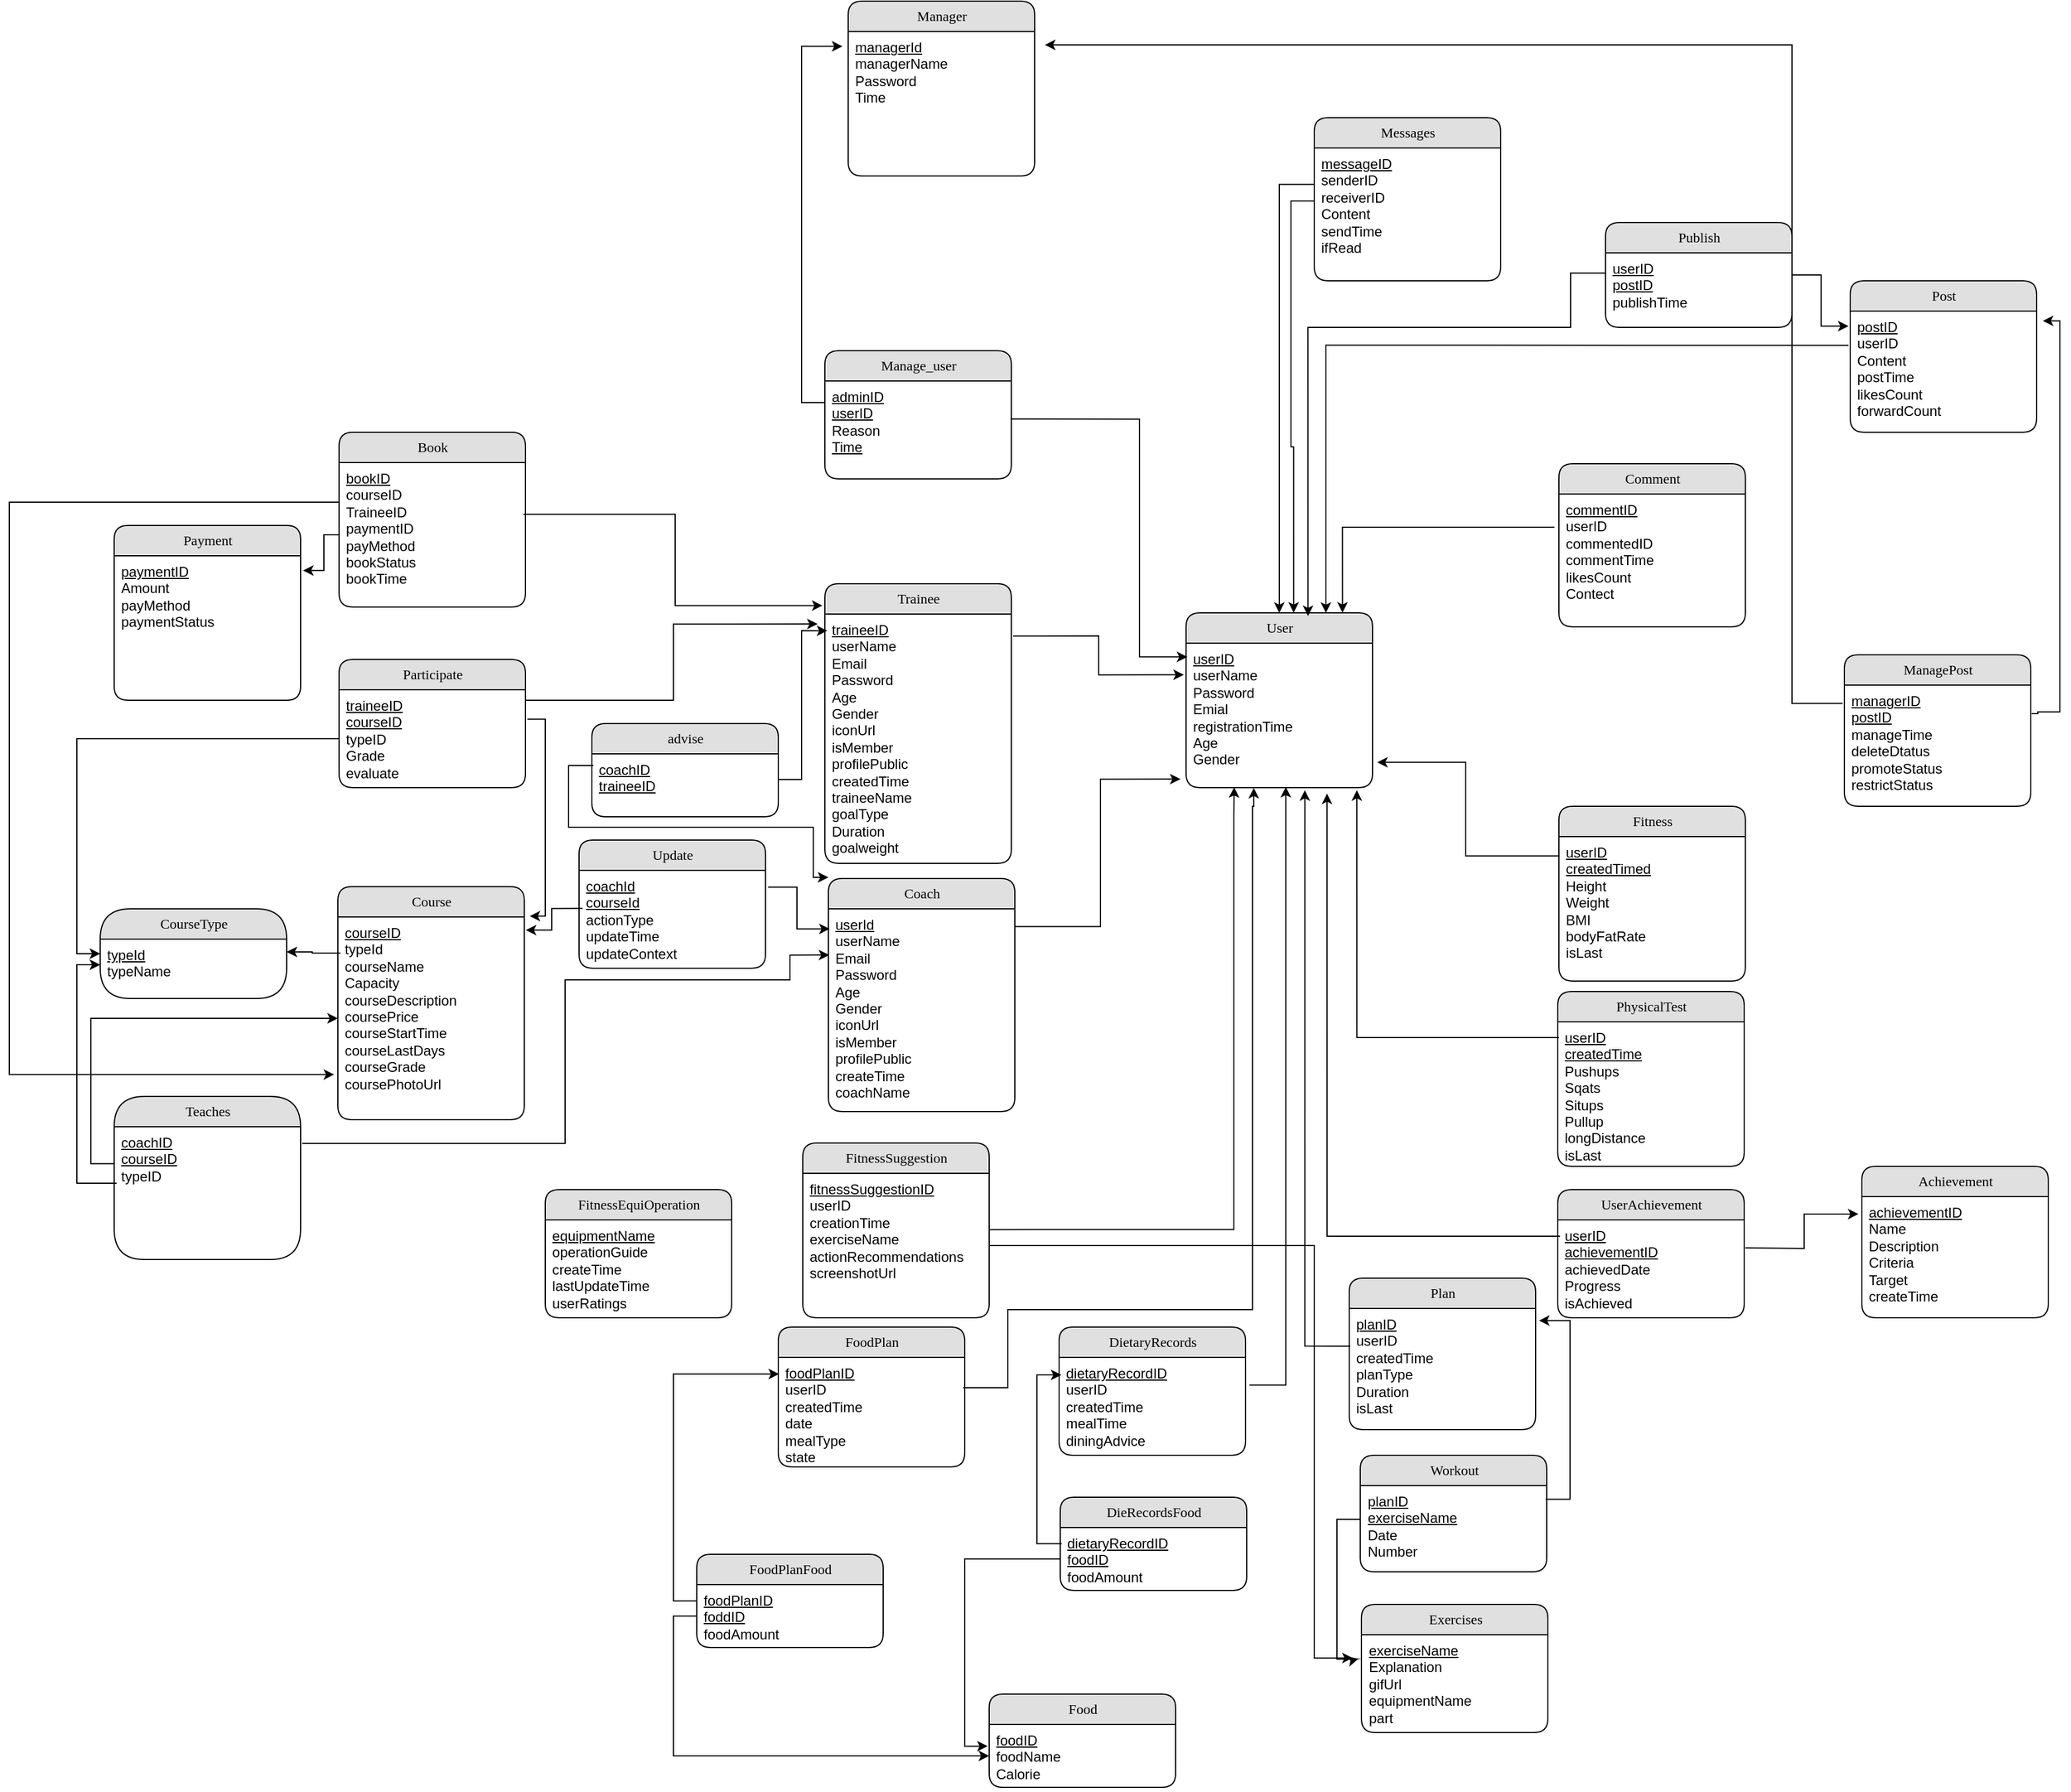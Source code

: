 <mxfile version="22.0.3" type="device">
  <diagram name="Page-1" id="b520641d-4fe3-3701-9064-5fc419738815">
    <mxGraphModel dx="2667" dy="1923" grid="1" gridSize="10" guides="1" tooltips="1" connect="1" arrows="1" fold="1" page="1" pageScale="1" pageWidth="1100" pageHeight="850" background="none" math="0" shadow="0">
      <root>
        <mxCell id="0" />
        <mxCell id="1" parent="0" />
        <mxCell id="21ea969265ad0168-6" value="User" style="swimlane;html=1;fontStyle=0;childLayout=stackLayout;horizontal=1;startSize=26;fillColor=#e0e0e0;horizontalStack=0;resizeParent=1;resizeLast=0;collapsible=1;marginBottom=0;swimlaneFillColor=#ffffff;align=center;rounded=1;shadow=0;comic=0;labelBackgroundColor=none;strokeWidth=1;fontFamily=Verdana;fontSize=12" parent="1" vertex="1">
          <mxGeometry x="850" y="85" width="160" height="150" as="geometry" />
        </mxCell>
        <mxCell id="21ea969265ad0168-7" value="&lt;u&gt;userID&lt;/u&gt;&lt;div&gt;userName&lt;/div&gt;&lt;div&gt;Password&lt;/div&gt;&lt;div&gt;Emial&lt;/div&gt;&lt;div&gt;registrationTime&lt;/div&gt;&lt;div&gt;Age&lt;/div&gt;&lt;div&gt;Gender&lt;/div&gt;" style="text;html=1;strokeColor=none;fillColor=none;spacingLeft=4;spacingRight=4;whiteSpace=wrap;overflow=hidden;rotatable=0;points=[[0,0.5],[1,0.5]];portConstraint=eastwest;" parent="21ea969265ad0168-6" vertex="1">
          <mxGeometry y="26" width="160" height="124" as="geometry" />
        </mxCell>
        <mxCell id="21ea969265ad0168-10" value="Workout" style="swimlane;html=1;fontStyle=0;childLayout=stackLayout;horizontal=1;startSize=26;fillColor=#e0e0e0;horizontalStack=0;resizeParent=1;resizeLast=0;collapsible=1;marginBottom=0;swimlaneFillColor=#ffffff;align=center;rounded=1;shadow=0;comic=0;labelBackgroundColor=none;strokeWidth=1;fontFamily=Verdana;fontSize=12" parent="1" vertex="1">
          <mxGeometry x="999.5" y="808" width="160" height="100" as="geometry" />
        </mxCell>
        <mxCell id="21ea969265ad0168-11" value="&lt;u&gt;planID&lt;/u&gt;&lt;div&gt;&lt;u&gt;exerciseName&lt;/u&gt;&lt;/div&gt;&lt;div&gt;Date&lt;/div&gt;&lt;div&gt;Number&lt;/div&gt;" style="text;html=1;strokeColor=none;fillColor=none;spacingLeft=4;spacingRight=4;whiteSpace=wrap;overflow=hidden;rotatable=0;points=[[0,0.5],[1,0.5]];portConstraint=eastwest;" parent="21ea969265ad0168-10" vertex="1">
          <mxGeometry y="26" width="160" height="74" as="geometry" />
        </mxCell>
        <mxCell id="21ea969265ad0168-14" value="DietaryRecords" style="swimlane;html=1;fontStyle=0;childLayout=stackLayout;horizontal=1;startSize=26;fillColor=#e0e0e0;horizontalStack=0;resizeParent=1;resizeLast=0;collapsible=1;marginBottom=0;swimlaneFillColor=#ffffff;align=center;rounded=1;shadow=0;comic=0;labelBackgroundColor=none;strokeWidth=1;fontFamily=Verdana;fontSize=12" parent="1" vertex="1">
          <mxGeometry x="741" y="698" width="160" height="110" as="geometry" />
        </mxCell>
        <mxCell id="21ea969265ad0168-17" value="&lt;u&gt;dietaryRecordID&lt;/u&gt;&lt;div&gt;userID&lt;/div&gt;&lt;div&gt;createdTime&lt;/div&gt;&lt;div&gt;mealTime&lt;/div&gt;&lt;div&gt;diningAdvice&lt;/div&gt;" style="text;html=1;strokeColor=none;fillColor=none;spacingLeft=4;spacingRight=4;whiteSpace=wrap;overflow=hidden;rotatable=0;points=[[0,0.5],[1,0.5]];portConstraint=eastwest;" parent="21ea969265ad0168-14" vertex="1">
          <mxGeometry y="26" width="160" height="84" as="geometry" />
        </mxCell>
        <mxCell id="21ea969265ad0168-18" value="DieRecordsFood" style="swimlane;html=1;fontStyle=0;childLayout=stackLayout;horizontal=1;startSize=26;fillColor=#e0e0e0;horizontalStack=0;resizeParent=1;resizeLast=0;collapsible=1;marginBottom=0;swimlaneFillColor=#ffffff;align=center;rounded=1;shadow=0;comic=0;labelBackgroundColor=none;strokeWidth=1;fontFamily=Verdana;fontSize=12" parent="1" vertex="1">
          <mxGeometry x="742" y="844" width="160" height="80" as="geometry" />
        </mxCell>
        <mxCell id="21ea969265ad0168-19" value="&lt;u&gt;dietaryRecordID&lt;/u&gt;&lt;div&gt;&lt;u&gt;foodID&lt;/u&gt;&lt;/div&gt;&lt;div&gt;foodAmount&lt;/div&gt;" style="text;html=1;strokeColor=none;fillColor=none;spacingLeft=4;spacingRight=4;whiteSpace=wrap;overflow=hidden;rotatable=0;points=[[0,0.5],[1,0.5]];portConstraint=eastwest;" parent="21ea969265ad0168-18" vertex="1">
          <mxGeometry y="26" width="160" height="54" as="geometry" />
        </mxCell>
        <mxCell id="21ea969265ad0168-22" value="Plan" style="swimlane;html=1;fontStyle=0;childLayout=stackLayout;horizontal=1;startSize=26;fillColor=#e0e0e0;horizontalStack=0;resizeParent=1;resizeLast=0;collapsible=1;marginBottom=0;swimlaneFillColor=#ffffff;align=center;rounded=1;shadow=0;comic=0;labelBackgroundColor=none;strokeWidth=1;fontFamily=Verdana;fontSize=12" parent="1" vertex="1">
          <mxGeometry x="990" y="656" width="160" height="130" as="geometry" />
        </mxCell>
        <mxCell id="21ea969265ad0168-23" value="&lt;div&gt;&lt;u&gt;planID&lt;/u&gt;&lt;/div&gt;userID&lt;div&gt;createdTime&lt;/div&gt;&lt;div&gt;planType&lt;/div&gt;&lt;div&gt;Duration&lt;/div&gt;&lt;div&gt;isLast&lt;/div&gt;" style="text;html=1;strokeColor=none;fillColor=none;spacingLeft=4;spacingRight=4;whiteSpace=wrap;overflow=hidden;rotatable=0;points=[[0,0.5],[1,0.5]];portConstraint=eastwest;" parent="21ea969265ad0168-22" vertex="1">
          <mxGeometry y="26" width="160" height="104" as="geometry" />
        </mxCell>
        <mxCell id="21ea969265ad0168-26" value="FoodPlanFood" style="swimlane;html=1;fontStyle=0;childLayout=stackLayout;horizontal=1;startSize=26;fillColor=#e0e0e0;horizontalStack=0;resizeParent=1;resizeLast=0;collapsible=1;marginBottom=0;swimlaneFillColor=#ffffff;align=center;rounded=1;shadow=0;comic=0;labelBackgroundColor=none;strokeWidth=1;fontFamily=Verdana;fontSize=12" parent="1" vertex="1">
          <mxGeometry x="430" y="893" width="160" height="80" as="geometry" />
        </mxCell>
        <mxCell id="21ea969265ad0168-27" value="&lt;u&gt;foodPlanID&lt;/u&gt;&lt;div&gt;&lt;u&gt;foddID&lt;/u&gt;&lt;/div&gt;&lt;div&gt;foodAmount&lt;/div&gt;" style="text;html=1;strokeColor=none;fillColor=none;spacingLeft=4;spacingRight=4;whiteSpace=wrap;overflow=hidden;rotatable=0;points=[[0,0.5],[1,0.5]];portConstraint=eastwest;" parent="21ea969265ad0168-26" vertex="1">
          <mxGeometry y="26" width="160" height="54" as="geometry" />
        </mxCell>
        <mxCell id="jF751MhgOlx_hP4P0_U_-3" value="Food" style="swimlane;html=1;fontStyle=0;childLayout=stackLayout;horizontal=1;startSize=26;fillColor=#e0e0e0;horizontalStack=0;resizeParent=1;resizeLast=0;collapsible=1;marginBottom=0;swimlaneFillColor=#ffffff;align=center;rounded=1;shadow=0;comic=0;labelBackgroundColor=none;strokeWidth=1;fontFamily=Verdana;fontSize=12" parent="1" vertex="1">
          <mxGeometry x="681" y="1013" width="160" height="80" as="geometry" />
        </mxCell>
        <mxCell id="jF751MhgOlx_hP4P0_U_-4" value="&lt;u&gt;foodID&lt;/u&gt;&lt;div&gt;foodName&lt;/div&gt;&lt;div&gt;Calorie&lt;/div&gt;" style="text;html=1;strokeColor=none;fillColor=none;spacingLeft=4;spacingRight=4;whiteSpace=wrap;overflow=hidden;rotatable=0;points=[[0,0.5],[1,0.5]];portConstraint=eastwest;" parent="jF751MhgOlx_hP4P0_U_-3" vertex="1">
          <mxGeometry y="26" width="160" height="54" as="geometry" />
        </mxCell>
        <mxCell id="jF751MhgOlx_hP4P0_U_-7" value="FoodPlan" style="swimlane;html=1;fontStyle=0;childLayout=stackLayout;horizontal=1;startSize=26;fillColor=#e0e0e0;horizontalStack=0;resizeParent=1;resizeLast=0;collapsible=1;marginBottom=0;swimlaneFillColor=#ffffff;align=center;rounded=1;shadow=0;comic=0;labelBackgroundColor=none;strokeWidth=1;fontFamily=Verdana;fontSize=12" parent="1" vertex="1">
          <mxGeometry x="500" y="698" width="160" height="120" as="geometry" />
        </mxCell>
        <mxCell id="jF751MhgOlx_hP4P0_U_-8" value="&lt;u&gt;foodPlanID&lt;/u&gt;&lt;div&gt;userID&lt;/div&gt;&lt;div&gt;createdTime&lt;/div&gt;&lt;div&gt;date&lt;/div&gt;&lt;div&gt;mealType&lt;/div&gt;&lt;div&gt;state&lt;/div&gt;" style="text;html=1;strokeColor=none;fillColor=none;spacingLeft=4;spacingRight=4;whiteSpace=wrap;overflow=hidden;rotatable=0;points=[[0,0.5],[1,0.5]];portConstraint=eastwest;" parent="jF751MhgOlx_hP4P0_U_-7" vertex="1">
          <mxGeometry y="26" width="160" height="94" as="geometry" />
        </mxCell>
        <mxCell id="jF751MhgOlx_hP4P0_U_-14" style="edgeStyle=orthogonalEdgeStyle;rounded=0;orthogonalLoop=1;jettySize=auto;html=1;exitX=0;exitY=0.5;exitDx=0;exitDy=0;entryX=-0.008;entryY=0.346;entryDx=0;entryDy=0;entryPerimeter=0;" parent="1" source="21ea969265ad0168-19" target="jF751MhgOlx_hP4P0_U_-4" edge="1">
          <mxGeometry relative="1" as="geometry">
            <Array as="points">
              <mxPoint x="660" y="897" />
              <mxPoint x="660" y="1058" />
            </Array>
          </mxGeometry>
        </mxCell>
        <mxCell id="jF751MhgOlx_hP4P0_U_-16" style="edgeStyle=orthogonalEdgeStyle;rounded=0;orthogonalLoop=1;jettySize=auto;html=1;exitX=0;exitY=0.5;exitDx=0;exitDy=0;entryX=0;entryY=0.5;entryDx=0;entryDy=0;" parent="1" source="21ea969265ad0168-27" target="jF751MhgOlx_hP4P0_U_-4" edge="1">
          <mxGeometry relative="1" as="geometry" />
        </mxCell>
        <mxCell id="jF751MhgOlx_hP4P0_U_-17" style="edgeStyle=orthogonalEdgeStyle;rounded=0;orthogonalLoop=1;jettySize=auto;html=1;entryX=0.004;entryY=0.152;entryDx=0;entryDy=0;entryPerimeter=0;" parent="1" source="21ea969265ad0168-27" target="jF751MhgOlx_hP4P0_U_-8" edge="1">
          <mxGeometry relative="1" as="geometry">
            <Array as="points">
              <mxPoint x="410" y="933" />
              <mxPoint x="410" y="738" />
            </Array>
          </mxGeometry>
        </mxCell>
        <mxCell id="jF751MhgOlx_hP4P0_U_-18" value="Exercises" style="swimlane;html=1;fontStyle=0;childLayout=stackLayout;horizontal=1;startSize=26;fillColor=#e0e0e0;horizontalStack=0;resizeParent=1;resizeLast=0;collapsible=1;marginBottom=0;swimlaneFillColor=#ffffff;align=center;rounded=1;shadow=0;comic=0;labelBackgroundColor=none;strokeWidth=1;fontFamily=Verdana;fontSize=12" parent="1" vertex="1">
          <mxGeometry x="1000.5" y="936" width="160" height="110" as="geometry" />
        </mxCell>
        <mxCell id="jF751MhgOlx_hP4P0_U_-19" value="&lt;u&gt;exerciseName&lt;/u&gt;&lt;div&gt;Explanation&lt;/div&gt;&lt;div&gt;gifUrl&lt;/div&gt;&lt;div&gt;equipmentName&lt;/div&gt;&lt;div&gt;part&lt;/div&gt;" style="text;html=1;strokeColor=none;fillColor=none;spacingLeft=4;spacingRight=4;whiteSpace=wrap;overflow=hidden;rotatable=0;points=[[0,0.5],[1,0.5]];portConstraint=eastwest;" parent="jF751MhgOlx_hP4P0_U_-18" vertex="1">
          <mxGeometry y="26" width="160" height="84" as="geometry" />
        </mxCell>
        <mxCell id="jF751MhgOlx_hP4P0_U_-20" style="edgeStyle=orthogonalEdgeStyle;rounded=0;orthogonalLoop=1;jettySize=auto;html=1;exitX=0;exitY=0.5;exitDx=0;exitDy=0;entryX=-0.017;entryY=0.246;entryDx=0;entryDy=0;entryPerimeter=0;" parent="1" source="21ea969265ad0168-11" target="jF751MhgOlx_hP4P0_U_-19" edge="1">
          <mxGeometry relative="1" as="geometry">
            <Array as="points">
              <mxPoint x="999.5" y="863" />
              <mxPoint x="979.5" y="863" />
              <mxPoint x="979.5" y="983" />
              <mxPoint x="996.5" y="983" />
            </Array>
          </mxGeometry>
        </mxCell>
        <mxCell id="jF751MhgOlx_hP4P0_U_-22" value="UserAchievement" style="swimlane;html=1;fontStyle=0;childLayout=stackLayout;horizontal=1;startSize=26;fillColor=#e0e0e0;horizontalStack=0;resizeParent=1;resizeLast=0;collapsible=1;marginBottom=0;swimlaneFillColor=#ffffff;align=center;rounded=1;shadow=0;comic=0;labelBackgroundColor=none;strokeWidth=1;fontFamily=Verdana;fontSize=12" parent="1" vertex="1">
          <mxGeometry x="1169" y="580" width="160" height="110" as="geometry" />
        </mxCell>
        <mxCell id="jF751MhgOlx_hP4P0_U_-24" value="&lt;u&gt;userID&lt;/u&gt;&lt;div&gt;&lt;u&gt;achievementID&lt;/u&gt;&lt;/div&gt;&lt;div&gt;achievedDate&lt;/div&gt;&lt;div&gt;Progress&lt;/div&gt;&lt;div&gt;isAchieved&lt;/div&gt;" style="text;html=1;strokeColor=none;fillColor=none;spacingLeft=4;spacingRight=4;whiteSpace=wrap;overflow=hidden;rotatable=0;points=[[0,0.5],[1,0.5]];portConstraint=eastwest;" parent="jF751MhgOlx_hP4P0_U_-22" vertex="1">
          <mxGeometry y="26" width="160" height="84" as="geometry" />
        </mxCell>
        <mxCell id="jF751MhgOlx_hP4P0_U_-25" value="Achievement" style="swimlane;html=1;fontStyle=0;childLayout=stackLayout;horizontal=1;startSize=26;fillColor=#e0e0e0;horizontalStack=0;resizeParent=1;resizeLast=0;collapsible=1;marginBottom=0;swimlaneFillColor=#ffffff;align=center;rounded=1;shadow=0;comic=0;labelBackgroundColor=none;strokeWidth=1;fontFamily=Verdana;fontSize=12" parent="1" vertex="1">
          <mxGeometry x="1430" y="560" width="160" height="130" as="geometry" />
        </mxCell>
        <mxCell id="jF751MhgOlx_hP4P0_U_-27" value="&lt;u&gt;achievementID&lt;/u&gt;&lt;div&gt;Name&lt;/div&gt;&lt;div&gt;Description&lt;/div&gt;&lt;div&gt;Criteria&lt;/div&gt;&lt;div&gt;Target&lt;/div&gt;&lt;div&gt;createTime&lt;/div&gt;" style="text;html=1;strokeColor=none;fillColor=none;spacingLeft=4;spacingRight=4;whiteSpace=wrap;overflow=hidden;rotatable=0;points=[[0,0.5],[1,0.5]];portConstraint=eastwest;" parent="jF751MhgOlx_hP4P0_U_-25" vertex="1">
          <mxGeometry y="26" width="160" height="104" as="geometry" />
        </mxCell>
        <mxCell id="jF751MhgOlx_hP4P0_U_-31" value="PhysicalTest" style="swimlane;html=1;fontStyle=0;childLayout=stackLayout;horizontal=1;startSize=26;fillColor=#e0e0e0;horizontalStack=0;resizeParent=1;resizeLast=0;collapsible=1;marginBottom=0;swimlaneFillColor=#ffffff;align=center;rounded=1;shadow=0;comic=0;labelBackgroundColor=none;strokeWidth=1;fontFamily=Verdana;fontSize=12" parent="1" vertex="1">
          <mxGeometry x="1169" y="410" width="160" height="150" as="geometry" />
        </mxCell>
        <mxCell id="jF751MhgOlx_hP4P0_U_-32" value="&lt;u&gt;userID&lt;/u&gt;&lt;div&gt;&lt;u&gt;createdTime&lt;/u&gt;&lt;/div&gt;&lt;div&gt;Pushups&lt;/div&gt;&lt;div&gt;Sqats&lt;/div&gt;&lt;div&gt;Situps&lt;/div&gt;&lt;div&gt;Pullup&lt;/div&gt;&lt;div&gt;longDistance&lt;/div&gt;&lt;div&gt;isLast&lt;/div&gt;" style="text;html=1;strokeColor=none;fillColor=none;spacingLeft=4;spacingRight=4;whiteSpace=wrap;overflow=hidden;rotatable=0;points=[[0,0.5],[1,0.5]];portConstraint=eastwest;" parent="jF751MhgOlx_hP4P0_U_-31" vertex="1">
          <mxGeometry y="26" width="160" height="124" as="geometry" />
        </mxCell>
        <mxCell id="jF751MhgOlx_hP4P0_U_-34" value="Fitness" style="swimlane;html=1;fontStyle=0;childLayout=stackLayout;horizontal=1;startSize=26;fillColor=#e0e0e0;horizontalStack=0;resizeParent=1;resizeLast=0;collapsible=1;marginBottom=0;swimlaneFillColor=#ffffff;align=center;rounded=1;shadow=0;comic=0;labelBackgroundColor=none;strokeWidth=1;fontFamily=Verdana;fontSize=12" parent="1" vertex="1">
          <mxGeometry x="1170" y="251" width="160" height="150" as="geometry" />
        </mxCell>
        <mxCell id="jF751MhgOlx_hP4P0_U_-35" value="&lt;u&gt;userID&lt;/u&gt;&lt;div&gt;&lt;u&gt;createdTimed&lt;/u&gt;&lt;/div&gt;&lt;div&gt;Height&lt;/div&gt;&lt;div&gt;Weight&lt;/div&gt;&lt;div&gt;BMI&lt;/div&gt;&lt;div&gt;bodyFatRate&lt;/div&gt;&lt;div&gt;isLast&lt;/div&gt;" style="text;html=1;strokeColor=none;fillColor=none;spacingLeft=4;spacingRight=4;whiteSpace=wrap;overflow=hidden;rotatable=0;points=[[0,0.5],[1,0.5]];portConstraint=eastwest;" parent="jF751MhgOlx_hP4P0_U_-34" vertex="1">
          <mxGeometry y="26" width="160" height="114" as="geometry" />
        </mxCell>
        <mxCell id="jF751MhgOlx_hP4P0_U_-37" style="edgeStyle=orthogonalEdgeStyle;rounded=0;orthogonalLoop=1;jettySize=auto;html=1;entryX=1.025;entryY=0.825;entryDx=0;entryDy=0;entryPerimeter=0;exitX=0.004;exitY=0.146;exitDx=0;exitDy=0;exitPerimeter=0;" parent="1" source="jF751MhgOlx_hP4P0_U_-35" target="21ea969265ad0168-7" edge="1">
          <mxGeometry relative="1" as="geometry" />
        </mxCell>
        <mxCell id="jF751MhgOlx_hP4P0_U_-38" value="FitnessSuggestion" style="swimlane;html=1;fontStyle=0;childLayout=stackLayout;horizontal=1;startSize=26;fillColor=#e0e0e0;horizontalStack=0;resizeParent=1;resizeLast=0;collapsible=1;marginBottom=0;swimlaneFillColor=#ffffff;align=center;rounded=1;shadow=0;comic=0;labelBackgroundColor=none;strokeWidth=1;fontFamily=Verdana;fontSize=12" parent="1" vertex="1">
          <mxGeometry x="521" y="540" width="160" height="150" as="geometry" />
        </mxCell>
        <mxCell id="jF751MhgOlx_hP4P0_U_-39" value="&lt;u&gt;fitnessSuggestionID&lt;/u&gt;&lt;div&gt;userID&lt;/div&gt;&lt;div&gt;creationTime&lt;/div&gt;&lt;div&gt;exerciseName&lt;/div&gt;&lt;div&gt;actionRecommendations&lt;/div&gt;&lt;div&gt;screenshotUrl&lt;/div&gt;" style="text;html=1;strokeColor=none;fillColor=none;spacingLeft=4;spacingRight=4;whiteSpace=wrap;overflow=hidden;rotatable=0;points=[[0,0.5],[1,0.5]];portConstraint=eastwest;" parent="jF751MhgOlx_hP4P0_U_-38" vertex="1">
          <mxGeometry y="26" width="160" height="124" as="geometry" />
        </mxCell>
        <mxCell id="jF751MhgOlx_hP4P0_U_-41" value="FitnessEquiOperation" style="swimlane;html=1;fontStyle=0;childLayout=stackLayout;horizontal=1;startSize=26;fillColor=#e0e0e0;horizontalStack=0;resizeParent=1;resizeLast=0;collapsible=1;marginBottom=0;swimlaneFillColor=#ffffff;align=center;rounded=1;shadow=0;comic=0;labelBackgroundColor=none;strokeWidth=1;fontFamily=Verdana;fontSize=12" parent="1" vertex="1">
          <mxGeometry x="300" y="580" width="160" height="110" as="geometry" />
        </mxCell>
        <mxCell id="jF751MhgOlx_hP4P0_U_-42" value="&lt;u&gt;equipmentName&lt;/u&gt;&lt;div&gt;operationGuide&lt;/div&gt;&lt;div&gt;createTime&lt;/div&gt;&lt;div&gt;lastUpdateTime&lt;/div&gt;&lt;div&gt;userRatings&lt;/div&gt;" style="text;html=1;strokeColor=none;fillColor=none;spacingLeft=4;spacingRight=4;whiteSpace=wrap;overflow=hidden;rotatable=0;points=[[0,0.5],[1,0.5]];portConstraint=eastwest;" parent="jF751MhgOlx_hP4P0_U_-41" vertex="1">
          <mxGeometry y="26" width="160" height="84" as="geometry" />
        </mxCell>
        <mxCell id="jF751MhgOlx_hP4P0_U_-44" value="Coach" style="swimlane;html=1;fontStyle=0;childLayout=stackLayout;horizontal=1;startSize=26;fillColor=#e0e0e0;horizontalStack=0;resizeParent=1;resizeLast=0;collapsible=1;marginBottom=0;swimlaneFillColor=#ffffff;align=center;rounded=1;shadow=0;comic=0;labelBackgroundColor=none;strokeWidth=1;fontFamily=Verdana;fontSize=12" parent="1" vertex="1">
          <mxGeometry x="543" y="313" width="160" height="200" as="geometry" />
        </mxCell>
        <mxCell id="jF751MhgOlx_hP4P0_U_-45" value="&lt;u&gt;userId&lt;/u&gt;&lt;div&gt;userName&lt;/div&gt;&lt;div&gt;Email&lt;/div&gt;&lt;div&gt;Password&lt;/div&gt;&lt;div&gt;Age&lt;/div&gt;&lt;div&gt;Gender&lt;/div&gt;&lt;div&gt;iconUrl&lt;/div&gt;&lt;div&gt;isMember&lt;/div&gt;&lt;div&gt;profilePublic&lt;/div&gt;&lt;div&gt;createTime&lt;/div&gt;&lt;div&gt;coachName&lt;/div&gt;" style="text;html=1;strokeColor=none;fillColor=none;spacingLeft=4;spacingRight=4;whiteSpace=wrap;overflow=hidden;rotatable=0;points=[[0,0.5],[1,0.5]];portConstraint=eastwest;" parent="jF751MhgOlx_hP4P0_U_-44" vertex="1">
          <mxGeometry y="26" width="160" height="174" as="geometry" />
        </mxCell>
        <mxCell id="jF751MhgOlx_hP4P0_U_-46" value="Update" style="swimlane;html=1;fontStyle=0;childLayout=stackLayout;horizontal=1;startSize=26;fillColor=#e0e0e0;horizontalStack=0;resizeParent=1;resizeLast=0;collapsible=1;marginBottom=0;swimlaneFillColor=#ffffff;align=center;rounded=1;shadow=0;comic=0;labelBackgroundColor=none;strokeWidth=1;fontFamily=Verdana;fontSize=12" parent="1" vertex="1">
          <mxGeometry x="329" y="280" width="160" height="110" as="geometry" />
        </mxCell>
        <mxCell id="jF751MhgOlx_hP4P0_U_-47" value="&lt;u&gt;coachId&lt;/u&gt;&lt;div&gt;&lt;u&gt;courseId&lt;/u&gt;&lt;/div&gt;&lt;div&gt;actionType&lt;/div&gt;&lt;div&gt;updateTime&lt;/div&gt;&lt;div&gt;updateContext&lt;/div&gt;" style="text;html=1;strokeColor=none;fillColor=none;spacingLeft=4;spacingRight=4;whiteSpace=wrap;overflow=hidden;rotatable=0;points=[[0,0.5],[1,0.5]];portConstraint=eastwest;" parent="jF751MhgOlx_hP4P0_U_-46" vertex="1">
          <mxGeometry y="26" width="160" height="84" as="geometry" />
        </mxCell>
        <mxCell id="jF751MhgOlx_hP4P0_U_-49" value="Course" style="swimlane;html=1;fontStyle=0;childLayout=stackLayout;horizontal=1;startSize=26;fillColor=#e0e0e0;horizontalStack=0;resizeParent=1;resizeLast=0;collapsible=1;marginBottom=0;swimlaneFillColor=#ffffff;align=center;rounded=1;shadow=0;comic=0;labelBackgroundColor=none;strokeWidth=1;fontFamily=Verdana;fontSize=12" parent="1" vertex="1">
          <mxGeometry x="122" y="320" width="160" height="200" as="geometry" />
        </mxCell>
        <mxCell id="jF751MhgOlx_hP4P0_U_-50" value="&lt;u&gt;courseID&lt;/u&gt;&lt;div&gt;typeId&lt;/div&gt;&lt;div&gt;courseName&lt;/div&gt;&lt;div&gt;Capacity&lt;/div&gt;&lt;div&gt;courseDescription&lt;/div&gt;&lt;div&gt;coursePrice&lt;/div&gt;&lt;div&gt;courseStartTime&lt;/div&gt;&lt;div&gt;courseLastDays&lt;/div&gt;&lt;div&gt;courseGrade&lt;/div&gt;&lt;div&gt;coursePhotoUrl&lt;/div&gt;" style="text;html=1;strokeColor=none;fillColor=none;spacingLeft=4;spacingRight=4;whiteSpace=wrap;overflow=hidden;rotatable=0;points=[[0,0.5],[1,0.5]];portConstraint=eastwest;" parent="jF751MhgOlx_hP4P0_U_-49" vertex="1">
          <mxGeometry y="26" width="160" height="174" as="geometry" />
        </mxCell>
        <mxCell id="jF751MhgOlx_hP4P0_U_-51" value="CourseType" style="swimlane;html=1;fontStyle=0;childLayout=stackLayout;horizontal=1;startSize=26;fillColor=#e0e0e0;horizontalStack=0;resizeParent=1;resizeLast=0;collapsible=1;marginBottom=0;swimlaneFillColor=#ffffff;align=center;rounded=1;shadow=0;comic=0;labelBackgroundColor=none;strokeWidth=1;fontFamily=Verdana;fontSize=12;arcSize=50;" parent="1" vertex="1">
          <mxGeometry x="-82" y="339" width="160" height="77" as="geometry" />
        </mxCell>
        <mxCell id="jF751MhgOlx_hP4P0_U_-52" value="&lt;u&gt;typeId&lt;/u&gt;&lt;div&gt;typeName&lt;/div&gt;" style="text;html=1;strokeColor=none;fillColor=none;spacingLeft=4;spacingRight=4;whiteSpace=wrap;overflow=hidden;rotatable=0;points=[[0,0.5],[1,0.5]];portConstraint=eastwest;" parent="jF751MhgOlx_hP4P0_U_-51" vertex="1">
          <mxGeometry y="26" width="160" height="44" as="geometry" />
        </mxCell>
        <mxCell id="jF751MhgOlx_hP4P0_U_-54" value="Trainee" style="swimlane;html=1;fontStyle=0;childLayout=stackLayout;horizontal=1;startSize=26;fillColor=#e0e0e0;horizontalStack=0;resizeParent=1;resizeLast=0;collapsible=1;marginBottom=0;swimlaneFillColor=#ffffff;align=center;rounded=1;shadow=0;comic=0;labelBackgroundColor=none;strokeWidth=1;fontFamily=Verdana;fontSize=12" parent="1" vertex="1">
          <mxGeometry x="540" y="60" width="160" height="240" as="geometry" />
        </mxCell>
        <mxCell id="jF751MhgOlx_hP4P0_U_-55" value="&lt;u&gt;traineeID&lt;/u&gt;&lt;div&gt;userName&lt;/div&gt;&lt;div&gt;Email&lt;/div&gt;&lt;div&gt;Password&lt;/div&gt;&lt;div&gt;Age&lt;/div&gt;&lt;div&gt;Gender&lt;/div&gt;&lt;div&gt;iconUrl&lt;/div&gt;&lt;div&gt;isMember&lt;/div&gt;&lt;div&gt;profilePublic&lt;/div&gt;&lt;div&gt;createdTime&lt;/div&gt;&lt;div&gt;traineeName&lt;/div&gt;&lt;div&gt;goalType&lt;/div&gt;&lt;div&gt;Duration&lt;/div&gt;&lt;div&gt;goalweight&lt;/div&gt;&lt;div&gt;&lt;u&gt;&lt;br&gt;&lt;/u&gt;&lt;/div&gt;" style="text;html=1;strokeColor=none;fillColor=none;spacingLeft=4;spacingRight=4;whiteSpace=wrap;overflow=hidden;rotatable=0;points=[[0,0.5],[1,0.5]];portConstraint=eastwest;" parent="jF751MhgOlx_hP4P0_U_-54" vertex="1">
          <mxGeometry y="26" width="160" height="214" as="geometry" />
        </mxCell>
        <mxCell id="jF751MhgOlx_hP4P0_U_-57" value="advise" style="swimlane;html=1;fontStyle=0;childLayout=stackLayout;horizontal=1;startSize=26;fillColor=#e0e0e0;horizontalStack=0;resizeParent=1;resizeLast=0;collapsible=1;marginBottom=0;swimlaneFillColor=#ffffff;align=center;rounded=1;shadow=0;comic=0;labelBackgroundColor=none;strokeWidth=1;fontFamily=Verdana;fontSize=12" parent="1" vertex="1">
          <mxGeometry x="340" y="180" width="160" height="80" as="geometry" />
        </mxCell>
        <mxCell id="jF751MhgOlx_hP4P0_U_-58" value="&lt;u&gt;coachID&lt;/u&gt;&lt;div&gt;&lt;u&gt;traineeID&lt;/u&gt;&lt;/div&gt;" style="text;html=1;strokeColor=none;fillColor=none;spacingLeft=4;spacingRight=4;whiteSpace=wrap;overflow=hidden;rotatable=0;points=[[0,0.5],[1,0.5]];portConstraint=eastwest;" parent="jF751MhgOlx_hP4P0_U_-57" vertex="1">
          <mxGeometry y="26" width="160" height="44" as="geometry" />
        </mxCell>
        <mxCell id="jF751MhgOlx_hP4P0_U_-59" value="Participate" style="swimlane;html=1;fontStyle=0;childLayout=stackLayout;horizontal=1;startSize=26;fillColor=#e0e0e0;horizontalStack=0;resizeParent=1;resizeLast=0;collapsible=1;marginBottom=0;swimlaneFillColor=#ffffff;align=center;rounded=1;shadow=0;comic=0;labelBackgroundColor=none;strokeWidth=1;fontFamily=Verdana;fontSize=12" parent="1" vertex="1">
          <mxGeometry x="123" y="125" width="160" height="110" as="geometry" />
        </mxCell>
        <mxCell id="jF751MhgOlx_hP4P0_U_-60" value="&lt;u&gt;traineeID&lt;/u&gt;&lt;div&gt;&lt;u&gt;courseID&lt;/u&gt;&lt;/div&gt;&lt;div&gt;typeID&lt;/div&gt;&lt;div&gt;Grade&lt;/div&gt;&lt;div&gt;evaluate&lt;/div&gt;" style="text;html=1;strokeColor=none;fillColor=none;spacingLeft=4;spacingRight=4;whiteSpace=wrap;overflow=hidden;rotatable=0;points=[[0,0.5],[1,0.5]];portConstraint=eastwest;" parent="jF751MhgOlx_hP4P0_U_-59" vertex="1">
          <mxGeometry y="26" width="160" height="84" as="geometry" />
        </mxCell>
        <mxCell id="jF751MhgOlx_hP4P0_U_-62" value="Manage_user" style="swimlane;html=1;fontStyle=0;childLayout=stackLayout;horizontal=1;startSize=26;fillColor=#e0e0e0;horizontalStack=0;resizeParent=1;resizeLast=0;collapsible=1;marginBottom=0;swimlaneFillColor=#ffffff;align=center;rounded=1;shadow=0;comic=0;labelBackgroundColor=none;strokeWidth=1;fontFamily=Verdana;fontSize=12" parent="1" vertex="1">
          <mxGeometry x="540" y="-140" width="160" height="110" as="geometry" />
        </mxCell>
        <mxCell id="jF751MhgOlx_hP4P0_U_-63" value="&lt;u&gt;adminID&lt;/u&gt;&lt;div&gt;&lt;u&gt;userID&lt;/u&gt;&lt;/div&gt;&lt;div&gt;Reason&lt;/div&gt;&lt;div&gt;&lt;u&gt;Time&lt;/u&gt;&lt;/div&gt;" style="text;html=1;strokeColor=none;fillColor=none;spacingLeft=4;spacingRight=4;whiteSpace=wrap;overflow=hidden;rotatable=0;points=[[0,0.5],[1,0.5]];portConstraint=eastwest;" parent="jF751MhgOlx_hP4P0_U_-62" vertex="1">
          <mxGeometry y="26" width="160" height="84" as="geometry" />
        </mxCell>
        <mxCell id="jF751MhgOlx_hP4P0_U_-64" style="edgeStyle=orthogonalEdgeStyle;rounded=0;orthogonalLoop=1;jettySize=auto;html=1;exitX=1.014;exitY=0.171;exitDx=0;exitDy=0;entryX=0.007;entryY=0.099;entryDx=0;entryDy=0;entryPerimeter=0;exitPerimeter=0;" parent="1" source="jF751MhgOlx_hP4P0_U_-47" target="jF751MhgOlx_hP4P0_U_-45" edge="1">
          <mxGeometry relative="1" as="geometry" />
        </mxCell>
        <mxCell id="jF751MhgOlx_hP4P0_U_-66" style="edgeStyle=orthogonalEdgeStyle;rounded=0;orthogonalLoop=1;jettySize=auto;html=1;exitX=0.019;exitY=0.389;exitDx=0;exitDy=0;entryX=1.008;entryY=0.065;entryDx=0;entryDy=0;entryPerimeter=0;exitPerimeter=0;" parent="1" source="jF751MhgOlx_hP4P0_U_-47" target="jF751MhgOlx_hP4P0_U_-50" edge="1">
          <mxGeometry relative="1" as="geometry" />
        </mxCell>
        <mxCell id="jF751MhgOlx_hP4P0_U_-68" style="edgeStyle=orthogonalEdgeStyle;rounded=0;orthogonalLoop=1;jettySize=auto;html=1;entryX=1;entryY=0.25;entryDx=0;entryDy=0;entryPerimeter=0;exitX=0.013;exitY=0.178;exitDx=0;exitDy=0;exitPerimeter=0;" parent="1" source="jF751MhgOlx_hP4P0_U_-50" target="jF751MhgOlx_hP4P0_U_-52" edge="1">
          <mxGeometry relative="1" as="geometry" />
        </mxCell>
        <mxCell id="jF751MhgOlx_hP4P0_U_-69" style="edgeStyle=orthogonalEdgeStyle;rounded=0;orthogonalLoop=1;jettySize=auto;html=1;exitX=1;exitY=0.5;exitDx=0;exitDy=0;entryX=0.013;entryY=0.067;entryDx=0;entryDy=0;entryPerimeter=0;" parent="1" source="jF751MhgOlx_hP4P0_U_-58" target="jF751MhgOlx_hP4P0_U_-55" edge="1">
          <mxGeometry relative="1" as="geometry" />
        </mxCell>
        <mxCell id="jF751MhgOlx_hP4P0_U_-70" style="edgeStyle=orthogonalEdgeStyle;rounded=0;orthogonalLoop=1;jettySize=auto;html=1;exitX=0.008;exitY=0.25;exitDx=0;exitDy=0;entryX=0;entryY=0;entryDx=0;entryDy=0;exitPerimeter=0;" parent="1" edge="1">
          <mxGeometry relative="1" as="geometry">
            <mxPoint x="341.28" y="216" as="sourcePoint" />
            <mxPoint x="543" y="312" as="targetPoint" />
            <Array as="points">
              <mxPoint x="320" y="216" />
              <mxPoint x="320" y="269" />
              <mxPoint x="530" y="269" />
              <mxPoint x="530" y="312" />
            </Array>
          </mxGeometry>
        </mxCell>
        <mxCell id="jF751MhgOlx_hP4P0_U_-71" style="edgeStyle=orthogonalEdgeStyle;rounded=0;orthogonalLoop=1;jettySize=auto;html=1;entryX=-0.039;entryY=0.04;entryDx=0;entryDy=0;entryPerimeter=0;" parent="1" source="jF751MhgOlx_hP4P0_U_-59" target="jF751MhgOlx_hP4P0_U_-55" edge="1">
          <mxGeometry relative="1" as="geometry">
            <Array as="points">
              <mxPoint x="410" y="160" />
              <mxPoint x="410" y="95" />
            </Array>
          </mxGeometry>
        </mxCell>
        <mxCell id="jF751MhgOlx_hP4P0_U_-72" style="edgeStyle=orthogonalEdgeStyle;rounded=0;orthogonalLoop=1;jettySize=auto;html=1;exitX=0;exitY=0.5;exitDx=0;exitDy=0;entryX=0;entryY=0.5;entryDx=0;entryDy=0;" parent="1" source="jF751MhgOlx_hP4P0_U_-60" target="jF751MhgOlx_hP4P0_U_-51" edge="1">
          <mxGeometry relative="1" as="geometry" />
        </mxCell>
        <mxCell id="jF751MhgOlx_hP4P0_U_-73" style="edgeStyle=orthogonalEdgeStyle;rounded=0;orthogonalLoop=1;jettySize=auto;html=1;exitX=1.01;exitY=0.3;exitDx=0;exitDy=0;entryX=1.029;entryY=-0.004;entryDx=0;entryDy=0;entryPerimeter=0;exitPerimeter=0;" parent="1" source="jF751MhgOlx_hP4P0_U_-60" target="jF751MhgOlx_hP4P0_U_-50" edge="1">
          <mxGeometry relative="1" as="geometry">
            <Array as="points">
              <mxPoint x="300" y="176" />
              <mxPoint x="300" y="345" />
            </Array>
          </mxGeometry>
        </mxCell>
        <mxCell id="jF751MhgOlx_hP4P0_U_-74" value="Book" style="swimlane;html=1;fontStyle=0;childLayout=stackLayout;horizontal=1;startSize=26;fillColor=#e0e0e0;horizontalStack=0;resizeParent=1;resizeLast=0;collapsible=1;marginBottom=0;swimlaneFillColor=#ffffff;align=center;rounded=1;shadow=0;comic=0;labelBackgroundColor=none;strokeWidth=1;fontFamily=Verdana;fontSize=12" parent="1" vertex="1">
          <mxGeometry x="123" y="-70" width="160" height="150" as="geometry" />
        </mxCell>
        <mxCell id="jF751MhgOlx_hP4P0_U_-75" value="&lt;u&gt;bookID&lt;/u&gt;&lt;div&gt;courseID&lt;/div&gt;&lt;div&gt;TraineeID&lt;/div&gt;&lt;div&gt;paymentID&lt;/div&gt;&lt;div&gt;payMethod&lt;/div&gt;&lt;div&gt;bookStatus&lt;/div&gt;&lt;div&gt;bookTime&lt;/div&gt;" style="text;html=1;strokeColor=none;fillColor=none;spacingLeft=4;spacingRight=4;whiteSpace=wrap;overflow=hidden;rotatable=0;points=[[0,0.5],[1,0.5]];portConstraint=eastwest;" parent="jF751MhgOlx_hP4P0_U_-74" vertex="1">
          <mxGeometry y="26" width="160" height="124" as="geometry" />
        </mxCell>
        <mxCell id="jF751MhgOlx_hP4P0_U_-76" style="edgeStyle=orthogonalEdgeStyle;rounded=0;orthogonalLoop=1;jettySize=auto;html=1;exitX=0.989;exitY=0.358;exitDx=0;exitDy=0;entryX=-0.013;entryY=0.078;entryDx=0;entryDy=0;entryPerimeter=0;exitPerimeter=0;" parent="1" source="jF751MhgOlx_hP4P0_U_-75" target="jF751MhgOlx_hP4P0_U_-54" edge="1">
          <mxGeometry relative="1" as="geometry" />
        </mxCell>
        <mxCell id="jF751MhgOlx_hP4P0_U_-78" value="Payment" style="swimlane;html=1;fontStyle=0;childLayout=stackLayout;horizontal=1;startSize=26;fillColor=#e0e0e0;horizontalStack=0;resizeParent=1;resizeLast=0;collapsible=1;marginBottom=0;swimlaneFillColor=#ffffff;align=center;rounded=1;shadow=0;comic=0;labelBackgroundColor=none;strokeWidth=1;fontFamily=Verdana;fontSize=12" parent="1" vertex="1">
          <mxGeometry x="-70" y="10" width="160" height="150" as="geometry" />
        </mxCell>
        <mxCell id="jF751MhgOlx_hP4P0_U_-79" value="&lt;u&gt;paymentID&lt;/u&gt;&lt;div&gt;Amount&lt;/div&gt;&lt;div&gt;payMethod&lt;/div&gt;&lt;div&gt;paymentStatus&lt;/div&gt;" style="text;html=1;strokeColor=none;fillColor=none;spacingLeft=4;spacingRight=4;whiteSpace=wrap;overflow=hidden;rotatable=0;points=[[0,0.5],[1,0.5]];portConstraint=eastwest;" parent="jF751MhgOlx_hP4P0_U_-78" vertex="1">
          <mxGeometry y="26" width="160" height="124" as="geometry" />
        </mxCell>
        <mxCell id="jF751MhgOlx_hP4P0_U_-80" style="edgeStyle=orthogonalEdgeStyle;rounded=0;orthogonalLoop=1;jettySize=auto;html=1;entryX=0;entryY=0.5;entryDx=0;entryDy=0;exitX=1.013;exitY=0.102;exitDx=0;exitDy=0;exitPerimeter=0;startArrow=classic;startFill=1;endArrow=none;endFill=0;" parent="1" source="jF751MhgOlx_hP4P0_U_-79" target="jF751MhgOlx_hP4P0_U_-75" edge="1">
          <mxGeometry relative="1" as="geometry" />
        </mxCell>
        <mxCell id="jF751MhgOlx_hP4P0_U_-82" value="Manager" style="swimlane;html=1;fontStyle=0;childLayout=stackLayout;horizontal=1;startSize=26;fillColor=#e0e0e0;horizontalStack=0;resizeParent=1;resizeLast=0;collapsible=1;marginBottom=0;swimlaneFillColor=#ffffff;align=center;rounded=1;shadow=0;comic=0;labelBackgroundColor=none;strokeWidth=1;fontFamily=Verdana;fontSize=12" parent="1" vertex="1">
          <mxGeometry x="560" y="-440" width="160" height="150" as="geometry" />
        </mxCell>
        <mxCell id="jF751MhgOlx_hP4P0_U_-83" value="&lt;u&gt;managerId&lt;/u&gt;&lt;div&gt;managerName&lt;/div&gt;&lt;div&gt;Password&lt;/div&gt;&lt;div&gt;Time&lt;/div&gt;" style="text;html=1;strokeColor=none;fillColor=none;spacingLeft=4;spacingRight=4;whiteSpace=wrap;overflow=hidden;rotatable=0;points=[[0,0.5],[1,0.5]];portConstraint=eastwest;" parent="jF751MhgOlx_hP4P0_U_-82" vertex="1">
          <mxGeometry y="26" width="160" height="124" as="geometry" />
        </mxCell>
        <mxCell id="jF751MhgOlx_hP4P0_U_-86" value="Messages" style="swimlane;html=1;fontStyle=0;childLayout=stackLayout;horizontal=1;startSize=26;fillColor=#e0e0e0;horizontalStack=0;resizeParent=1;resizeLast=0;collapsible=1;marginBottom=0;swimlaneFillColor=#ffffff;align=center;rounded=1;shadow=0;comic=0;labelBackgroundColor=none;strokeWidth=1;fontFamily=Verdana;fontSize=12" parent="1" vertex="1">
          <mxGeometry x="960" y="-340" width="160" height="140" as="geometry" />
        </mxCell>
        <mxCell id="jF751MhgOlx_hP4P0_U_-87" value="&lt;u&gt;messageID&lt;/u&gt;&lt;div&gt;senderID&lt;/div&gt;&lt;div&gt;receiverID&lt;/div&gt;&lt;div&gt;Content&lt;/div&gt;&lt;div&gt;sendTime&lt;/div&gt;&lt;div&gt;ifRead&lt;/div&gt;" style="text;html=1;strokeColor=none;fillColor=none;spacingLeft=4;spacingRight=4;whiteSpace=wrap;overflow=hidden;rotatable=0;points=[[0,0.5],[1,0.5]];portConstraint=eastwest;" parent="jF751MhgOlx_hP4P0_U_-86" vertex="1">
          <mxGeometry y="26" width="160" height="114" as="geometry" />
        </mxCell>
        <mxCell id="jF751MhgOlx_hP4P0_U_-88" value="Comment" style="swimlane;html=1;fontStyle=0;childLayout=stackLayout;horizontal=1;startSize=26;fillColor=#e0e0e0;horizontalStack=0;resizeParent=1;resizeLast=0;collapsible=1;marginBottom=0;swimlaneFillColor=#ffffff;align=center;rounded=1;shadow=0;comic=0;labelBackgroundColor=none;strokeWidth=1;fontFamily=Verdana;fontSize=12" parent="1" vertex="1">
          <mxGeometry x="1170" y="-43" width="160" height="140" as="geometry" />
        </mxCell>
        <mxCell id="jF751MhgOlx_hP4P0_U_-89" value="&lt;u&gt;commentID&lt;/u&gt;&lt;div&gt;userID&lt;/div&gt;&lt;div&gt;commentedID&lt;/div&gt;&lt;div&gt;commentTime&lt;/div&gt;&lt;div&gt;likesCount&lt;/div&gt;&lt;div&gt;Contect&lt;/div&gt;" style="text;html=1;strokeColor=none;fillColor=none;spacingLeft=4;spacingRight=4;whiteSpace=wrap;overflow=hidden;rotatable=0;points=[[0,0.5],[1,0.5]];portConstraint=eastwest;" parent="jF751MhgOlx_hP4P0_U_-88" vertex="1">
          <mxGeometry y="26" width="160" height="114" as="geometry" />
        </mxCell>
        <mxCell id="jF751MhgOlx_hP4P0_U_-90" value="Teaches" style="swimlane;html=1;fontStyle=0;childLayout=stackLayout;horizontal=1;startSize=26;fillColor=#e0e0e0;horizontalStack=0;resizeParent=1;resizeLast=0;collapsible=1;marginBottom=0;swimlaneFillColor=#ffffff;align=center;rounded=1;shadow=0;comic=0;labelBackgroundColor=none;strokeWidth=1;fontFamily=Verdana;fontSize=12;arcSize=50;" parent="1" vertex="1">
          <mxGeometry x="-70" y="500" width="160" height="140" as="geometry" />
        </mxCell>
        <mxCell id="jF751MhgOlx_hP4P0_U_-91" value="&lt;u&gt;coachID&lt;/u&gt;&lt;div&gt;&lt;u&gt;courseID&lt;/u&gt;&lt;/div&gt;&lt;div&gt;typeID&lt;/div&gt;" style="text;html=1;strokeColor=none;fillColor=none;spacingLeft=4;spacingRight=4;whiteSpace=wrap;overflow=hidden;rotatable=0;points=[[0,0.5],[1,0.5]];portConstraint=eastwest;" parent="jF751MhgOlx_hP4P0_U_-90" vertex="1">
          <mxGeometry y="26" width="160" height="114" as="geometry" />
        </mxCell>
        <mxCell id="jF751MhgOlx_hP4P0_U_-92" value="Publish" style="swimlane;html=1;fontStyle=0;childLayout=stackLayout;horizontal=1;startSize=26;fillColor=#e0e0e0;horizontalStack=0;resizeParent=1;resizeLast=0;collapsible=1;marginBottom=0;swimlaneFillColor=#ffffff;align=center;rounded=1;shadow=0;comic=0;labelBackgroundColor=none;strokeWidth=1;fontFamily=Verdana;fontSize=12" parent="1" vertex="1">
          <mxGeometry x="1210" y="-250" width="160" height="90" as="geometry" />
        </mxCell>
        <mxCell id="jF751MhgOlx_hP4P0_U_-93" value="&lt;u&gt;userID&lt;/u&gt;&lt;div&gt;&lt;u&gt;postID&lt;/u&gt;&lt;/div&gt;&lt;div&gt;publishTime&lt;/div&gt;" style="text;html=1;strokeColor=none;fillColor=none;spacingLeft=4;spacingRight=4;whiteSpace=wrap;overflow=hidden;rotatable=0;points=[[0,0.5],[1,0.5]];portConstraint=eastwest;" parent="jF751MhgOlx_hP4P0_U_-92" vertex="1">
          <mxGeometry y="26" width="160" height="64" as="geometry" />
        </mxCell>
        <mxCell id="jF751MhgOlx_hP4P0_U_-94" value="ManagePost" style="swimlane;html=1;fontStyle=0;childLayout=stackLayout;horizontal=1;startSize=26;fillColor=#e0e0e0;horizontalStack=0;resizeParent=1;resizeLast=0;collapsible=1;marginBottom=0;swimlaneFillColor=#ffffff;align=center;rounded=1;shadow=0;comic=0;labelBackgroundColor=none;strokeWidth=1;fontFamily=Verdana;fontSize=12" parent="1" vertex="1">
          <mxGeometry x="1415" y="121" width="160" height="130" as="geometry" />
        </mxCell>
        <mxCell id="jF751MhgOlx_hP4P0_U_-95" value="&lt;u&gt;managerID&lt;/u&gt;&lt;div&gt;&lt;u&gt;postID&lt;/u&gt;&lt;/div&gt;&lt;div&gt;manageTime&lt;/div&gt;&lt;div&gt;deleteDtatus&lt;/div&gt;&lt;div&gt;promoteStatus&lt;/div&gt;&lt;div&gt;restrictStatus&lt;/div&gt;" style="text;html=1;strokeColor=none;fillColor=none;spacingLeft=4;spacingRight=4;whiteSpace=wrap;overflow=hidden;rotatable=0;points=[[0,0.5],[1,0.5]];portConstraint=eastwest;" parent="jF751MhgOlx_hP4P0_U_-94" vertex="1">
          <mxGeometry y="26" width="160" height="104" as="geometry" />
        </mxCell>
        <mxCell id="jF751MhgOlx_hP4P0_U_-99" style="edgeStyle=orthogonalEdgeStyle;rounded=0;orthogonalLoop=1;jettySize=auto;html=1;exitX=1.008;exitY=0.126;exitDx=0;exitDy=0;entryX=0.005;entryY=0.228;entryDx=0;entryDy=0;exitPerimeter=0;entryPerimeter=0;" parent="1" source="jF751MhgOlx_hP4P0_U_-91" target="jF751MhgOlx_hP4P0_U_-45" edge="1">
          <mxGeometry relative="1" as="geometry">
            <Array as="points">
              <mxPoint x="317" y="540" />
              <mxPoint x="317" y="400" />
              <mxPoint x="510" y="400" />
              <mxPoint x="510" y="379" />
            </Array>
          </mxGeometry>
        </mxCell>
        <mxCell id="jF751MhgOlx_hP4P0_U_-100" style="edgeStyle=orthogonalEdgeStyle;rounded=0;orthogonalLoop=1;jettySize=auto;html=1;exitX=0.003;exitY=0.279;exitDx=0;exitDy=0;entryX=0;entryY=0.5;entryDx=0;entryDy=0;exitPerimeter=0;" parent="1" source="jF751MhgOlx_hP4P0_U_-91" target="jF751MhgOlx_hP4P0_U_-50" edge="1">
          <mxGeometry relative="1" as="geometry" />
        </mxCell>
        <mxCell id="jF751MhgOlx_hP4P0_U_-101" style="edgeStyle=orthogonalEdgeStyle;rounded=0;orthogonalLoop=1;jettySize=auto;html=1;exitX=0.013;exitY=0.425;exitDx=0;exitDy=0;entryX=0;entryY=0.5;entryDx=0;entryDy=0;exitPerimeter=0;" parent="1" source="jF751MhgOlx_hP4P0_U_-91" target="jF751MhgOlx_hP4P0_U_-52" edge="1">
          <mxGeometry relative="1" as="geometry" />
        </mxCell>
        <mxCell id="jF751MhgOlx_hP4P0_U_-102" style="edgeStyle=orthogonalEdgeStyle;rounded=0;orthogonalLoop=1;jettySize=auto;html=1;entryX=-0.02;entryY=0.777;entryDx=0;entryDy=0;entryPerimeter=0;" parent="1" target="jF751MhgOlx_hP4P0_U_-50" edge="1">
          <mxGeometry relative="1" as="geometry">
            <mxPoint x="123" y="-10" as="sourcePoint" />
            <Array as="points">
              <mxPoint x="-160" y="-10" />
              <mxPoint x="-160" y="481" />
            </Array>
          </mxGeometry>
        </mxCell>
        <mxCell id="jF751MhgOlx_hP4P0_U_-103" style="edgeStyle=orthogonalEdgeStyle;rounded=0;orthogonalLoop=1;jettySize=auto;html=1;exitX=0.002;exitY=0.22;exitDx=0;exitDy=0;entryX=-0.031;entryY=0.103;entryDx=0;entryDy=0;entryPerimeter=0;exitPerimeter=0;" parent="1" source="jF751MhgOlx_hP4P0_U_-63" target="jF751MhgOlx_hP4P0_U_-83" edge="1">
          <mxGeometry relative="1" as="geometry" />
        </mxCell>
        <mxCell id="jF751MhgOlx_hP4P0_U_-105" style="edgeStyle=orthogonalEdgeStyle;rounded=0;orthogonalLoop=1;jettySize=auto;html=1;exitX=0.996;exitY=0.389;exitDx=0;exitDy=0;entryX=0.007;entryY=0.095;entryDx=0;entryDy=0;entryPerimeter=0;exitPerimeter=0;" parent="1" source="jF751MhgOlx_hP4P0_U_-63" target="21ea969265ad0168-7" edge="1">
          <mxGeometry relative="1" as="geometry">
            <Array as="points">
              <mxPoint x="810" y="-81" />
              <mxPoint x="810" y="123" />
            </Array>
          </mxGeometry>
        </mxCell>
        <mxCell id="jF751MhgOlx_hP4P0_U_-112" value="Post" style="swimlane;html=1;fontStyle=0;childLayout=stackLayout;horizontal=1;startSize=26;fillColor=#e0e0e0;horizontalStack=0;resizeParent=1;resizeLast=0;collapsible=1;marginBottom=0;swimlaneFillColor=#ffffff;align=center;rounded=1;shadow=0;comic=0;labelBackgroundColor=none;strokeWidth=1;fontFamily=Verdana;fontSize=12" parent="1" vertex="1">
          <mxGeometry x="1420" y="-200" width="160" height="130" as="geometry" />
        </mxCell>
        <mxCell id="jF751MhgOlx_hP4P0_U_-113" value="&lt;u&gt;postID&lt;/u&gt;&lt;div&gt;userID&lt;/div&gt;&lt;div&gt;Content&lt;/div&gt;&lt;div&gt;postTime&lt;/div&gt;&lt;div&gt;likesCount&lt;/div&gt;&lt;div&gt;forwardCount&lt;/div&gt;" style="text;html=1;strokeColor=none;fillColor=none;spacingLeft=4;spacingRight=4;whiteSpace=wrap;overflow=hidden;rotatable=0;points=[[0,0.5],[1,0.5]];portConstraint=eastwest;" parent="jF751MhgOlx_hP4P0_U_-112" vertex="1">
          <mxGeometry y="26" width="160" height="104" as="geometry" />
        </mxCell>
        <mxCell id="jF751MhgOlx_hP4P0_U_-114" style="edgeStyle=orthogonalEdgeStyle;rounded=0;orthogonalLoop=1;jettySize=auto;html=1;entryX=-0.009;entryY=0.124;entryDx=0;entryDy=0;entryPerimeter=0;" parent="1" source="jF751MhgOlx_hP4P0_U_-92" target="jF751MhgOlx_hP4P0_U_-113" edge="1">
          <mxGeometry relative="1" as="geometry" />
        </mxCell>
        <mxCell id="jF751MhgOlx_hP4P0_U_-118" style="edgeStyle=orthogonalEdgeStyle;rounded=0;orthogonalLoop=1;jettySize=auto;html=1;entryX=1.055;entryY=0.093;entryDx=0;entryDy=0;entryPerimeter=0;exitX=-0.009;exitY=0.151;exitDx=0;exitDy=0;exitPerimeter=0;" parent="1" source="jF751MhgOlx_hP4P0_U_-95" target="jF751MhgOlx_hP4P0_U_-83" edge="1">
          <mxGeometry relative="1" as="geometry">
            <mxPoint x="1330.92" y="163.884" as="targetPoint" />
            <Array as="points">
              <mxPoint x="1370" y="163" />
              <mxPoint x="1370" y="-402" />
            </Array>
          </mxGeometry>
        </mxCell>
        <mxCell id="jF751MhgOlx_hP4P0_U_-119" style="edgeStyle=orthogonalEdgeStyle;rounded=0;orthogonalLoop=1;jettySize=auto;html=1;entryX=1.033;entryY=0.081;entryDx=0;entryDy=0;entryPerimeter=0;exitX=1.005;exitY=0.236;exitDx=0;exitDy=0;exitPerimeter=0;" parent="1" source="jF751MhgOlx_hP4P0_U_-95" target="jF751MhgOlx_hP4P0_U_-113" edge="1">
          <mxGeometry relative="1" as="geometry">
            <Array as="points">
              <mxPoint x="1581" y="170" />
              <mxPoint x="1600" y="170" />
              <mxPoint x="1600" y="-166" />
            </Array>
          </mxGeometry>
        </mxCell>
        <mxCell id="jF751MhgOlx_hP4P0_U_-121" style="edgeStyle=orthogonalEdgeStyle;rounded=0;orthogonalLoop=1;jettySize=auto;html=1;entryX=0.654;entryY=0.018;entryDx=0;entryDy=0;entryPerimeter=0;exitX=0;exitY=0.272;exitDx=0;exitDy=0;exitPerimeter=0;" parent="1" source="jF751MhgOlx_hP4P0_U_-93" target="21ea969265ad0168-6" edge="1">
          <mxGeometry relative="1" as="geometry">
            <Array as="points">
              <mxPoint x="1180" y="-207" />
              <mxPoint x="1180" y="-160" />
              <mxPoint x="955" y="-160" />
            </Array>
          </mxGeometry>
        </mxCell>
        <mxCell id="jF751MhgOlx_hP4P0_U_-122" style="edgeStyle=orthogonalEdgeStyle;rounded=0;orthogonalLoop=1;jettySize=auto;html=1;exitX=-0.009;exitY=0.282;exitDx=0;exitDy=0;entryX=0.75;entryY=0;entryDx=0;entryDy=0;exitPerimeter=0;" parent="1" source="jF751MhgOlx_hP4P0_U_-113" target="21ea969265ad0168-6" edge="1">
          <mxGeometry relative="1" as="geometry" />
        </mxCell>
        <mxCell id="jF751MhgOlx_hP4P0_U_-123" style="edgeStyle=orthogonalEdgeStyle;rounded=0;orthogonalLoop=1;jettySize=auto;html=1;entryX=0.839;entryY=-0.001;entryDx=0;entryDy=0;entryPerimeter=0;exitX=-0.024;exitY=0.25;exitDx=0;exitDy=0;exitPerimeter=0;" parent="1" source="jF751MhgOlx_hP4P0_U_-89" target="21ea969265ad0168-6" edge="1">
          <mxGeometry relative="1" as="geometry" />
        </mxCell>
        <mxCell id="jF751MhgOlx_hP4P0_U_-125" style="edgeStyle=orthogonalEdgeStyle;rounded=0;orthogonalLoop=1;jettySize=auto;html=1;entryX=0.5;entryY=0;entryDx=0;entryDy=0;exitX=0.003;exitY=0.274;exitDx=0;exitDy=0;exitPerimeter=0;" parent="1" source="jF751MhgOlx_hP4P0_U_-87" target="21ea969265ad0168-6" edge="1">
          <mxGeometry relative="1" as="geometry" />
        </mxCell>
        <mxCell id="jF751MhgOlx_hP4P0_U_-120" style="edgeStyle=orthogonalEdgeStyle;rounded=0;orthogonalLoop=1;jettySize=auto;html=1;exitX=-0.003;exitY=0.399;exitDx=0;exitDy=0;exitPerimeter=0;entryX=0.577;entryY=-0.001;entryDx=0;entryDy=0;entryPerimeter=0;" parent="1" source="jF751MhgOlx_hP4P0_U_-87" target="21ea969265ad0168-6" edge="1">
          <mxGeometry relative="1" as="geometry">
            <mxPoint x="940" y="80" as="targetPoint" />
          </mxGeometry>
        </mxCell>
        <mxCell id="jF751MhgOlx_hP4P0_U_-126" style="edgeStyle=orthogonalEdgeStyle;rounded=0;orthogonalLoop=1;jettySize=auto;html=1;entryX=0.916;entryY=1.018;entryDx=0;entryDy=0;entryPerimeter=0;exitX=0.006;exitY=0.109;exitDx=0;exitDy=0;exitPerimeter=0;" parent="1" source="jF751MhgOlx_hP4P0_U_-32" target="21ea969265ad0168-7" edge="1">
          <mxGeometry relative="1" as="geometry">
            <Array as="points">
              <mxPoint x="997" y="450" />
            </Array>
          </mxGeometry>
        </mxCell>
        <mxCell id="jF751MhgOlx_hP4P0_U_-127" style="edgeStyle=orthogonalEdgeStyle;rounded=0;orthogonalLoop=1;jettySize=auto;html=1;entryX=-0.018;entryY=0.144;entryDx=0;entryDy=0;entryPerimeter=0;" parent="1" target="jF751MhgOlx_hP4P0_U_-27" edge="1">
          <mxGeometry relative="1" as="geometry">
            <mxPoint x="1330" y="630" as="sourcePoint" />
          </mxGeometry>
        </mxCell>
        <mxCell id="jF751MhgOlx_hP4P0_U_-128" style="edgeStyle=orthogonalEdgeStyle;rounded=0;orthogonalLoop=1;jettySize=auto;html=1;exitX=0.012;exitY=0.167;exitDx=0;exitDy=0;exitPerimeter=0;entryX=0.756;entryY=1.041;entryDx=0;entryDy=0;entryPerimeter=0;" parent="1" source="jF751MhgOlx_hP4P0_U_-24" target="21ea969265ad0168-7" edge="1">
          <mxGeometry relative="1" as="geometry">
            <mxPoint x="971" y="230" as="targetPoint" />
            <Array as="points">
              <mxPoint x="971" y="620" />
            </Array>
          </mxGeometry>
        </mxCell>
        <mxCell id="jF751MhgOlx_hP4P0_U_-129" style="edgeStyle=orthogonalEdgeStyle;rounded=0;orthogonalLoop=1;jettySize=auto;html=1;exitX=1.021;exitY=0.282;exitDx=0;exitDy=0;entryX=0.535;entryY=0.995;entryDx=0;entryDy=0;entryPerimeter=0;exitPerimeter=0;" parent="1" source="21ea969265ad0168-17" target="21ea969265ad0168-7" edge="1">
          <mxGeometry relative="1" as="geometry" />
        </mxCell>
        <mxCell id="jF751MhgOlx_hP4P0_U_-132" style="edgeStyle=orthogonalEdgeStyle;rounded=0;orthogonalLoop=1;jettySize=auto;html=1;exitX=0.994;exitY=0.159;exitDx=0;exitDy=0;entryX=1.018;entryY=0.1;entryDx=0;entryDy=0;entryPerimeter=0;exitPerimeter=0;" parent="1" source="21ea969265ad0168-11" target="21ea969265ad0168-23" edge="1">
          <mxGeometry relative="1" as="geometry" />
        </mxCell>
        <mxCell id="jF751MhgOlx_hP4P0_U_-21" style="edgeStyle=orthogonalEdgeStyle;rounded=0;orthogonalLoop=1;jettySize=auto;html=1;entryX=0.637;entryY=1.018;entryDx=0;entryDy=0;entryPerimeter=0;exitX=0.006;exitY=0.311;exitDx=0;exitDy=0;exitPerimeter=0;" parent="1" source="21ea969265ad0168-23" target="21ea969265ad0168-7" edge="1">
          <mxGeometry relative="1" as="geometry">
            <mxPoint x="950" y="452" as="targetPoint" />
            <mxPoint x="990" y="700" as="sourcePoint" />
            <Array as="points">
              <mxPoint x="952" y="714" />
            </Array>
          </mxGeometry>
        </mxCell>
        <mxCell id="jF751MhgOlx_hP4P0_U_-134" style="edgeStyle=orthogonalEdgeStyle;rounded=0;orthogonalLoop=1;jettySize=auto;html=1;exitX=0.008;exitY=0.257;exitDx=0;exitDy=0;exitPerimeter=0;" parent="1" source="21ea969265ad0168-19" edge="1">
          <mxGeometry relative="1" as="geometry">
            <mxPoint x="743" y="739" as="targetPoint" />
            <Array as="points">
              <mxPoint x="722" y="884" />
              <mxPoint x="722" y="739" />
            </Array>
          </mxGeometry>
        </mxCell>
        <mxCell id="jF751MhgOlx_hP4P0_U_-135" style="edgeStyle=orthogonalEdgeStyle;rounded=0;orthogonalLoop=1;jettySize=auto;html=1;exitX=0.992;exitY=0.277;exitDx=0;exitDy=0;entryX=0.363;entryY=1.002;entryDx=0;entryDy=0;entryPerimeter=0;exitPerimeter=0;" parent="1" source="jF751MhgOlx_hP4P0_U_-8" target="21ea969265ad0168-7" edge="1">
          <mxGeometry relative="1" as="geometry">
            <mxPoint x="660.0" y="762.468" as="sourcePoint" />
            <mxPoint x="910.48" y="251.0" as="targetPoint" />
            <Array as="points">
              <mxPoint x="697" y="750" />
              <mxPoint x="697" y="683" />
              <mxPoint x="907" y="683" />
              <mxPoint x="907" y="251" />
            </Array>
          </mxGeometry>
        </mxCell>
        <mxCell id="jF751MhgOlx_hP4P0_U_-136" style="edgeStyle=orthogonalEdgeStyle;rounded=0;orthogonalLoop=1;jettySize=auto;html=1;entryX=0.258;entryY=0.997;entryDx=0;entryDy=0;entryPerimeter=0;exitX=0.996;exitY=0.221;exitDx=0;exitDy=0;exitPerimeter=0;" parent="1" target="21ea969265ad0168-7" edge="1">
          <mxGeometry relative="1" as="geometry">
            <mxPoint x="681.0" y="614.314" as="sourcePoint" />
            <mxPoint x="894.48" y="260.002" as="targetPoint" />
            <Array as="points">
              <mxPoint x="891" y="614" />
              <mxPoint x="891" y="260" />
              <mxPoint x="891" y="260" />
            </Array>
          </mxGeometry>
        </mxCell>
        <mxCell id="jF751MhgOlx_hP4P0_U_-137" style="edgeStyle=orthogonalEdgeStyle;rounded=0;orthogonalLoop=1;jettySize=auto;html=1;exitX=1.002;exitY=0.088;exitDx=0;exitDy=0;entryX=-0.03;entryY=0.941;entryDx=0;entryDy=0;entryPerimeter=0;exitPerimeter=0;" parent="1" source="jF751MhgOlx_hP4P0_U_-45" target="21ea969265ad0168-7" edge="1">
          <mxGeometry relative="1" as="geometry" />
        </mxCell>
        <mxCell id="jF751MhgOlx_hP4P0_U_-138" style="edgeStyle=orthogonalEdgeStyle;rounded=0;orthogonalLoop=1;jettySize=auto;html=1;exitX=1.009;exitY=0.088;exitDx=0;exitDy=0;entryX=-0.012;entryY=0.219;entryDx=0;entryDy=0;entryPerimeter=0;exitPerimeter=0;" parent="1" source="jF751MhgOlx_hP4P0_U_-55" target="21ea969265ad0168-7" edge="1">
          <mxGeometry relative="1" as="geometry" />
        </mxCell>
        <mxCell id="KgVWOl_H0jpNFq8FWeIu-2" style="edgeStyle=orthogonalEdgeStyle;rounded=0;orthogonalLoop=1;jettySize=auto;html=1;entryX=-0.047;entryY=0.238;entryDx=0;entryDy=0;entryPerimeter=0;" edge="1" parent="1" source="jF751MhgOlx_hP4P0_U_-39" target="jF751MhgOlx_hP4P0_U_-19">
          <mxGeometry relative="1" as="geometry">
            <Array as="points">
              <mxPoint x="960" y="628" />
              <mxPoint x="960" y="982" />
            </Array>
          </mxGeometry>
        </mxCell>
      </root>
    </mxGraphModel>
  </diagram>
</mxfile>
